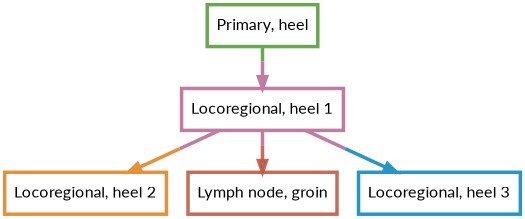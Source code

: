 digraph  {
dpi=600;size=3.5;
"Primary, heel" [color="#6aa84fff", fillcolor=white, fontname=Lato, penwidth="3.0", shape=box];
"Locoregional, heel 1" [color="#c27ba0ff", fillcolor=white, fontname=Lato, penwidth="3.0", shape=box];
"Locoregional, heel 2" [color="#e69138ff", fillcolor=white, fontname=Lato, penwidth="3.0", shape=box];
"Lymph node, groin" [color="#be5742e1", fillcolor=white, fontname=Lato, penwidth="3.0", shape=box];
"Locoregional, heel 3" [color="#2496c8ff", fillcolor=white, fontname=Lato, penwidth="3.0", shape=box];
"Primary, heel" -> "Locoregional, heel 1"  [color="#6aa84fff;0.5:#c27ba0ff", key=0, penwidth=3];
"Locoregional, heel 1" -> "Locoregional, heel 2"  [color="#c27ba0ff;0.5:#e69138ff", key=0, penwidth=3];
"Locoregional, heel 1" -> "Lymph node, groin"  [color="#c27ba0ff;0.5:#be5742e1", key=0, penwidth=3];
"Locoregional, heel 1" -> "Locoregional, heel 3"  [color="#c27ba0ff;0.5:#2496c8ff", key=0, penwidth=3];
}
